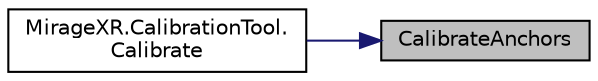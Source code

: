 digraph "CalibrateAnchors"
{
 // INTERACTIVE_SVG=YES
 // LATEX_PDF_SIZE
  edge [fontname="Helvetica",fontsize="10",labelfontname="Helvetica",labelfontsize="10"];
  node [fontname="Helvetica",fontsize="10",shape=record];
  rankdir="RL";
  Node1 [label="CalibrateAnchors",height=0.2,width=0.4,color="black", fillcolor="grey75", style="filled", fontcolor="black",tooltip="Calibrate workplace anchors."];
  Node1 -> Node2 [dir="back",color="midnightblue",fontsize="10",style="solid",fontname="Helvetica"];
  Node2 [label="MirageXR.CalibrationTool.\lCalibrate",height=0.2,width=0.4,color="black", fillcolor="white", style="filled",URL="$class_mirage_x_r_1_1_calibration_tool.html#a24cd7cc4761bafa4563a80d9987951ac",tooltip="Calibrate workplace model anchors."];
}
